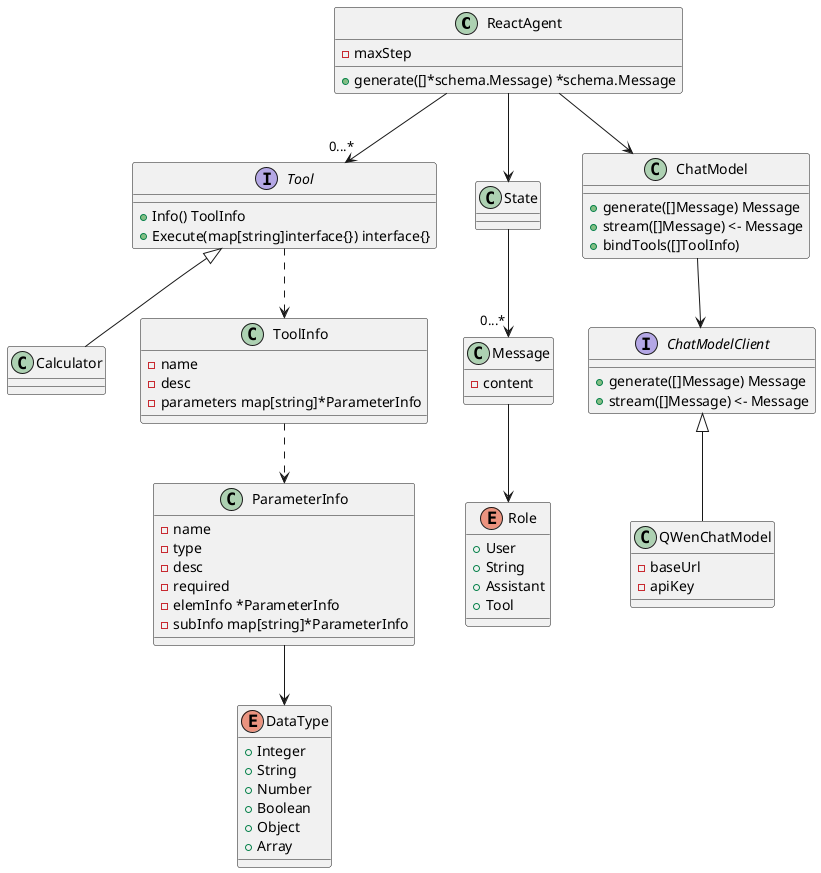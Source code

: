 @startuml ReactAgent
class ReactAgent {
-maxStep
+generate([]*schema.Message) *schema.Message
}
class State {
}
ReactAgent --> State

State -->"0...*" Message

ReactAgent --> ChatModel
ReactAgent -->"0...*" Tool
class ChatModel {
+generate([]Message) Message
+stream([]Message) <- Message
+bindTools([]ToolInfo)
}
ChatModel --> ChatModelClient
interface ChatModelClient {
+generate([]Message) Message
+stream([]Message) <- Message
}
class QWenChatModel {
-baseUrl
-apiKey
}
QWenChatModel --u|> ChatModelClient
interface Tool {
+Info() ToolInfo
+Execute(map[string]interface{}) interface{}
}
class Calculator {
}
Calculator --u|> Tool

class ToolInfo {
-name
-desc
-parameters map[string]*ParameterInfo
}
Tool ..> ToolInfo
class ParameterInfo {
-name
-type
-desc
-required
-elemInfo *ParameterInfo
-subInfo map[string]*ParameterInfo
}
ToolInfo ..> ParameterInfo

ParameterInfo --> DataType
enum DataType {
+Integer
+String
+Number
+Boolean
+Object
+Array
}

class Message {
-content
}

enum Role {
+User
+String
+Assistant
+Tool
}
Message --> Role
@enduml